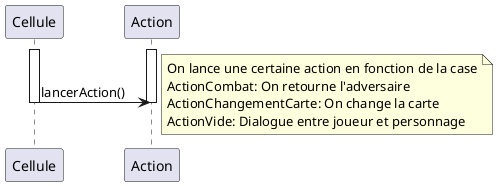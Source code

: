 @startuml
activate Cellule
activate Action
Cellule->Action:lancerAction()
note right
On lance une certaine action en fonction de la case
ActionCombat: On retourne l'adversaire
ActionChangementCarte: On change la carte
ActionVide: Dialogue entre joueur et personnage
end note
deactivate Action
deactivate Cellule
@enduml
